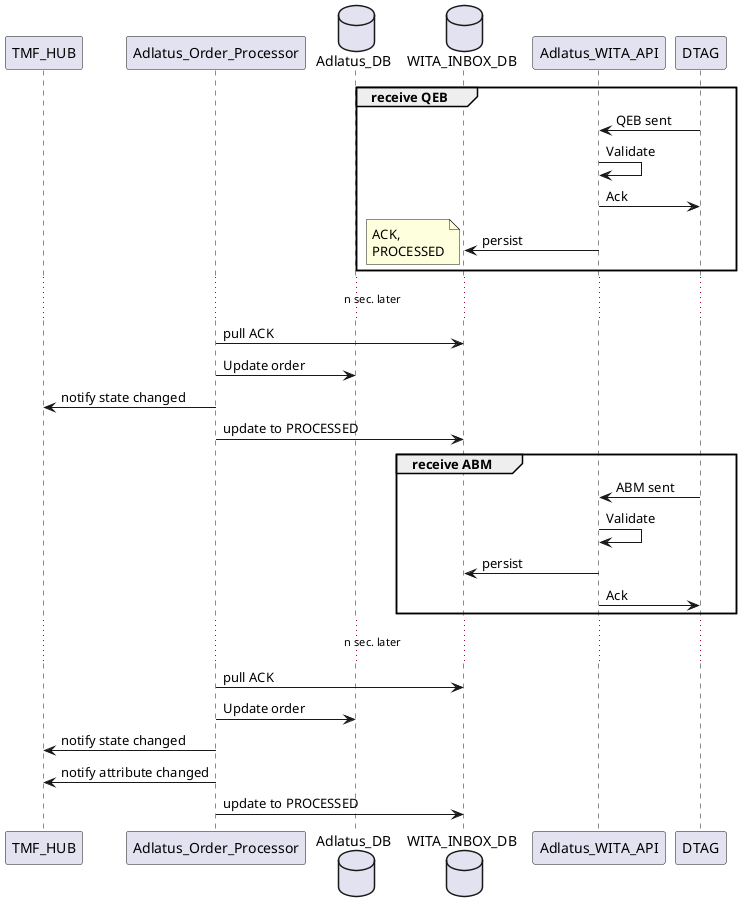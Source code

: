 @startuml

participant TMF_HUB
participant Adlatus_Order_Processor
database Adlatus_DB
database WITA_INBOX_DB
participant Adlatus_WITA_API
group receive QEB
DTAG -> Adlatus_WITA_API: QEB sent
Adlatus_WITA_API -> Adlatus_WITA_API: Validate
Adlatus_WITA_API -> DTAG: Ack
Adlatus_WITA_API -> WITA_INBOX_DB: persist
note left: ACK,\nPROCESSED
end
... n sec. later ...
Adlatus_Order_Processor -> WITA_INBOX_DB: pull ACK
Adlatus_Order_Processor -> Adlatus_DB : Update order
Adlatus_Order_Processor -> TMF_HUB: notify state changed
Adlatus_Order_Processor -> WITA_INBOX_DB: update to PROCESSED
group receive ABM
DTAG -> Adlatus_WITA_API: ABM sent
Adlatus_WITA_API -> Adlatus_WITA_API: Validate
Adlatus_WITA_API -> WITA_INBOX_DB: persist
Adlatus_WITA_API -> DTAG: Ack
end
... n sec. later ...
Adlatus_Order_Processor -> WITA_INBOX_DB: pull ACK
Adlatus_Order_Processor -> Adlatus_DB : Update order
Adlatus_Order_Processor -> TMF_HUB: notify state changed
Adlatus_Order_Processor -> TMF_HUB: notify attribute changed
Adlatus_Order_Processor -> WITA_INBOX_DB: update to PROCESSED
@enduml
